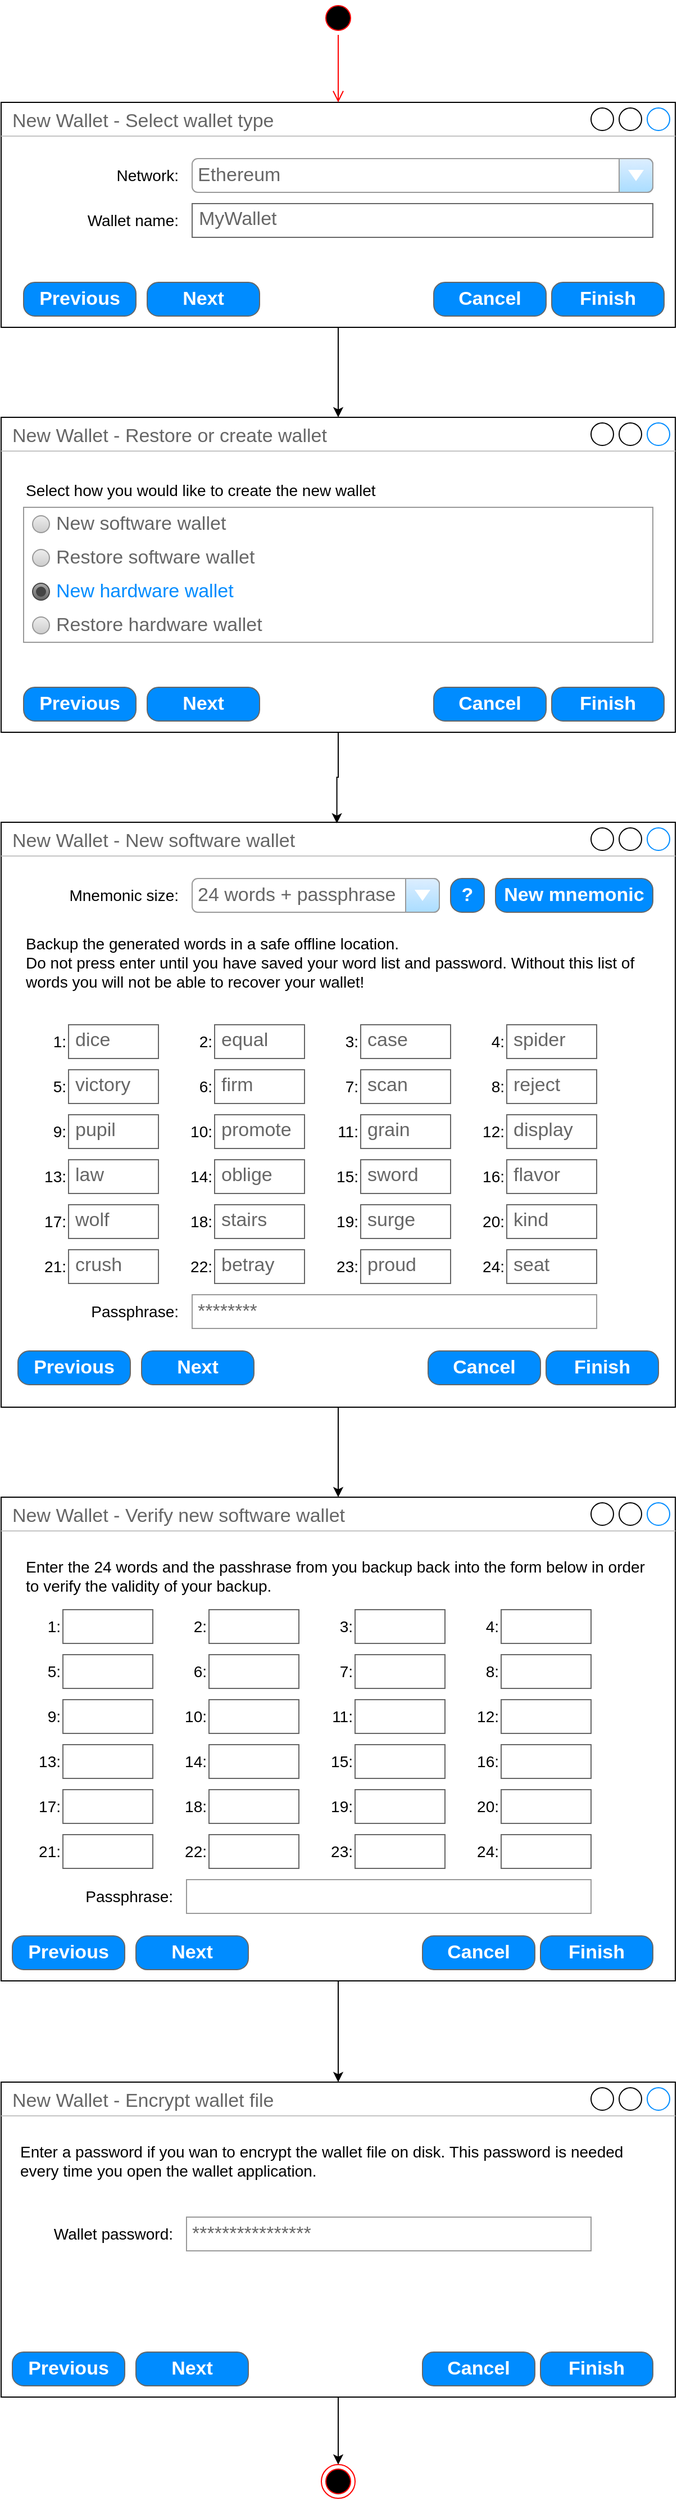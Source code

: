 <mxfile version="22.1.21" type="device">
  <diagram name="Page-1" id="QCHrrWGRiwE1hAyAi8wt">
    <mxGraphModel dx="2074" dy="2185" grid="1" gridSize="10" guides="1" tooltips="1" connect="1" arrows="1" fold="1" page="1" pageScale="1" pageWidth="850" pageHeight="1100" math="0" shadow="0">
      <root>
        <mxCell id="0" />
        <mxCell id="1" parent="0" />
        <mxCell id="2kLd2aaRMBB2WDpWf91q-1" value="New Wallet - Select wallet type" style="strokeWidth=1;shadow=0;dashed=0;align=center;html=1;shape=mxgraph.mockup.containers.window;align=left;verticalAlign=top;spacingLeft=8;strokeColor2=#008cff;strokeColor3=#c4c4c4;fontColor=#666666;mainText=;fontSize=17;labelBackgroundColor=none;whiteSpace=wrap;" vertex="1" parent="1">
          <mxGeometry x="40" y="40" width="600" height="200" as="geometry" />
        </mxCell>
        <mxCell id="2kLd2aaRMBB2WDpWf91q-2" value="&lt;div style=&quot;font-size: 14px;&quot; align=&quot;right&quot;&gt;Network:&lt;/div&gt;" style="text;html=1;strokeColor=none;fillColor=none;align=right;verticalAlign=middle;whiteSpace=wrap;rounded=0;fontSize=14;" vertex="1" parent="1">
          <mxGeometry x="60" y="90" width="140" height="30" as="geometry" />
        </mxCell>
        <mxCell id="2kLd2aaRMBB2WDpWf91q-3" value="Ethereum" style="strokeWidth=1;shadow=0;dashed=0;align=center;html=1;shape=mxgraph.mockup.forms.comboBox;strokeColor=#999999;fillColor=#ddeeff;align=left;fillColor2=#aaddff;mainText=;fontColor=#666666;fontSize=17;spacingLeft=3;" vertex="1" parent="1">
          <mxGeometry x="210" y="90" width="410" height="30" as="geometry" />
        </mxCell>
        <mxCell id="2kLd2aaRMBB2WDpWf91q-4" value="Wallet name:" style="text;html=1;strokeColor=none;fillColor=none;align=right;verticalAlign=middle;whiteSpace=wrap;rounded=0;fontSize=14;" vertex="1" parent="1">
          <mxGeometry x="60" y="130" width="140" height="30" as="geometry" />
        </mxCell>
        <mxCell id="2kLd2aaRMBB2WDpWf91q-5" value="MyWallet" style="strokeWidth=1;shadow=0;dashed=0;align=center;html=1;shape=mxgraph.mockup.text.textBox;fontColor=#666666;align=left;fontSize=17;spacingLeft=4;spacingTop=-3;whiteSpace=wrap;strokeColor=#666666;mainText=" vertex="1" parent="1">
          <mxGeometry x="210" y="130" width="410" height="30" as="geometry" />
        </mxCell>
        <mxCell id="2kLd2aaRMBB2WDpWf91q-10" value="New Wallet - Restore or create wallet" style="strokeWidth=1;shadow=0;dashed=0;align=center;html=1;shape=mxgraph.mockup.containers.window;align=left;verticalAlign=top;spacingLeft=8;strokeColor2=#008cff;strokeColor3=#c4c4c4;fontColor=#666666;mainText=;fontSize=17;labelBackgroundColor=none;whiteSpace=wrap;" vertex="1" parent="1">
          <mxGeometry x="40" y="320" width="600" height="280" as="geometry" />
        </mxCell>
        <mxCell id="2kLd2aaRMBB2WDpWf91q-11" style="edgeStyle=orthogonalEdgeStyle;rounded=0;orthogonalLoop=1;jettySize=auto;html=1;entryX=0.5;entryY=0;entryDx=0;entryDy=0;entryPerimeter=0;" edge="1" parent="1" source="2kLd2aaRMBB2WDpWf91q-1" target="2kLd2aaRMBB2WDpWf91q-10">
          <mxGeometry relative="1" as="geometry" />
        </mxCell>
        <mxCell id="2kLd2aaRMBB2WDpWf91q-12" value="Select how you would like to create the new wallet" style="text;html=1;strokeColor=none;fillColor=none;align=left;verticalAlign=middle;whiteSpace=wrap;rounded=0;fontSize=14;" vertex="1" parent="1">
          <mxGeometry x="60" y="370" width="560" height="30" as="geometry" />
        </mxCell>
        <mxCell id="2kLd2aaRMBB2WDpWf91q-13" value="" style="strokeWidth=1;shadow=0;dashed=0;align=center;html=1;shape=mxgraph.mockup.forms.rrect;rSize=0;strokeColor=#999999;fillColor=#ffffff;recursiveResize=0;" vertex="1" parent="1">
          <mxGeometry x="60" y="400" width="560" height="120" as="geometry" />
        </mxCell>
        <mxCell id="2kLd2aaRMBB2WDpWf91q-14" value="New software wallet" style="shape=ellipse;rSize=0;fillColor=#eeeeee;strokeColor=#999999;gradientColor=#cccccc;html=1;align=left;spacingLeft=4;fontSize=17;fontColor=#666666;labelPosition=right;" vertex="1" parent="2kLd2aaRMBB2WDpWf91q-13">
          <mxGeometry x="8" y="7.5" width="15" height="15" as="geometry" />
        </mxCell>
        <mxCell id="2kLd2aaRMBB2WDpWf91q-15" value="Restore software wallet" style="shape=ellipse;rSize=0;fillColor=#eeeeee;strokeColor=#999999;gradientColor=#cccccc;html=1;align=left;spacingLeft=4;fontSize=17;fontColor=#666666;labelPosition=right;" vertex="1" parent="2kLd2aaRMBB2WDpWf91q-13">
          <mxGeometry x="8" y="37.5" width="15" height="15" as="geometry" />
        </mxCell>
        <mxCell id="2kLd2aaRMBB2WDpWf91q-16" value="New hardware wallet" style="shape=ellipse;rSize=0;fillColor=#aaaaaa;strokeColor=#444444;gradientColor=#666666;html=1;align=left;spacingLeft=4;fontSize=17;fontColor=#008cff;labelPosition=right;" vertex="1" parent="2kLd2aaRMBB2WDpWf91q-13">
          <mxGeometry x="8" y="67.5" width="15" height="15" as="geometry" />
        </mxCell>
        <mxCell id="2kLd2aaRMBB2WDpWf91q-17" value="" style="shape=ellipse;fillColor=#444444;strokeColor=none;html=1;" vertex="1" parent="2kLd2aaRMBB2WDpWf91q-16">
          <mxGeometry x="3" y="3" width="9" height="9" as="geometry" />
        </mxCell>
        <mxCell id="2kLd2aaRMBB2WDpWf91q-18" value="Restore hardware wallet" style="shape=ellipse;rSize=0;fillColor=#eeeeee;strokeColor=#999999;gradientColor=#cccccc;html=1;align=left;spacingLeft=4;fontSize=17;fontColor=#666666;labelPosition=right;" vertex="1" parent="2kLd2aaRMBB2WDpWf91q-13">
          <mxGeometry x="8" y="97.5" width="15" height="15" as="geometry" />
        </mxCell>
        <mxCell id="2kLd2aaRMBB2WDpWf91q-210" style="edgeStyle=orthogonalEdgeStyle;rounded=0;orthogonalLoop=1;jettySize=auto;html=1;" edge="1" parent="1" source="2kLd2aaRMBB2WDpWf91q-23" target="2kLd2aaRMBB2WDpWf91q-118">
          <mxGeometry relative="1" as="geometry" />
        </mxCell>
        <mxCell id="2kLd2aaRMBB2WDpWf91q-23" value="New Wallet - New software wallet" style="strokeWidth=1;shadow=0;dashed=0;align=center;html=1;shape=mxgraph.mockup.containers.window;align=left;verticalAlign=top;spacingLeft=8;strokeColor2=#008cff;strokeColor3=#c4c4c4;fontColor=#666666;mainText=;fontSize=17;labelBackgroundColor=none;whiteSpace=wrap;" vertex="1" parent="1">
          <mxGeometry x="40" y="680" width="600" height="520" as="geometry" />
        </mxCell>
        <mxCell id="2kLd2aaRMBB2WDpWf91q-24" value="Mnemonic size:" style="text;html=1;strokeColor=none;fillColor=none;align=right;verticalAlign=middle;whiteSpace=wrap;rounded=0;fontSize=14;" vertex="1" parent="1">
          <mxGeometry x="60" y="730" width="140" height="30" as="geometry" />
        </mxCell>
        <mxCell id="2kLd2aaRMBB2WDpWf91q-25" value="24 words + passphrase" style="strokeWidth=1;shadow=0;dashed=0;align=center;html=1;shape=mxgraph.mockup.forms.comboBox;strokeColor=#999999;fillColor=#ddeeff;align=left;fillColor2=#aaddff;mainText=;fontColor=#666666;fontSize=17;spacingLeft=3;" vertex="1" parent="1">
          <mxGeometry x="210" y="730" width="220" height="30" as="geometry" />
        </mxCell>
        <mxCell id="2kLd2aaRMBB2WDpWf91q-26" value="New mnemonic" style="strokeWidth=1;shadow=0;dashed=0;align=center;html=1;shape=mxgraph.mockup.buttons.button;strokeColor=#666666;fontColor=#ffffff;mainText=;buttonStyle=round;fontSize=17;fontStyle=1;fillColor=#008cff;whiteSpace=wrap;" vertex="1" parent="1">
          <mxGeometry x="480" y="730" width="140" height="30" as="geometry" />
        </mxCell>
        <mxCell id="2kLd2aaRMBB2WDpWf91q-109" value="" style="group" vertex="1" connectable="0" parent="1">
          <mxGeometry x="70" y="860" width="500" height="230" as="geometry" />
        </mxCell>
        <mxCell id="2kLd2aaRMBB2WDpWf91q-39" value="" style="group" vertex="1" connectable="0" parent="2kLd2aaRMBB2WDpWf91q-109">
          <mxGeometry width="500" height="30" as="geometry" />
        </mxCell>
        <mxCell id="2kLd2aaRMBB2WDpWf91q-29" value="" style="group" vertex="1" connectable="0" parent="2kLd2aaRMBB2WDpWf91q-39">
          <mxGeometry width="110" height="30" as="geometry" />
        </mxCell>
        <mxCell id="2kLd2aaRMBB2WDpWf91q-27" value="1:" style="text;html=1;strokeColor=none;fillColor=none;align=right;verticalAlign=middle;whiteSpace=wrap;rounded=0;fontSize=14;" vertex="1" parent="2kLd2aaRMBB2WDpWf91q-29">
          <mxGeometry width="30" height="30" as="geometry" />
        </mxCell>
        <mxCell id="2kLd2aaRMBB2WDpWf91q-28" value="dice" style="strokeWidth=1;shadow=0;dashed=0;align=center;html=1;shape=mxgraph.mockup.text.textBox;fontColor=#666666;align=left;fontSize=17;spacingLeft=4;spacingTop=-3;whiteSpace=wrap;strokeColor=#666666;mainText=" vertex="1" parent="2kLd2aaRMBB2WDpWf91q-29">
          <mxGeometry x="30" width="80" height="30" as="geometry" />
        </mxCell>
        <mxCell id="2kLd2aaRMBB2WDpWf91q-30" value="" style="group" vertex="1" connectable="0" parent="2kLd2aaRMBB2WDpWf91q-39">
          <mxGeometry x="130" width="110" height="30" as="geometry" />
        </mxCell>
        <mxCell id="2kLd2aaRMBB2WDpWf91q-31" value="2:" style="text;html=1;strokeColor=none;fillColor=none;align=right;verticalAlign=middle;whiteSpace=wrap;rounded=0;fontSize=14;" vertex="1" parent="2kLd2aaRMBB2WDpWf91q-30">
          <mxGeometry width="30" height="30" as="geometry" />
        </mxCell>
        <mxCell id="2kLd2aaRMBB2WDpWf91q-32" value="equal" style="strokeWidth=1;shadow=0;dashed=0;align=center;html=1;shape=mxgraph.mockup.text.textBox;fontColor=#666666;align=left;fontSize=17;spacingLeft=4;spacingTop=-3;whiteSpace=wrap;strokeColor=#666666;mainText=" vertex="1" parent="2kLd2aaRMBB2WDpWf91q-30">
          <mxGeometry x="30" width="80" height="30" as="geometry" />
        </mxCell>
        <mxCell id="2kLd2aaRMBB2WDpWf91q-33" value="" style="group" vertex="1" connectable="0" parent="2kLd2aaRMBB2WDpWf91q-39">
          <mxGeometry x="260" width="110" height="30" as="geometry" />
        </mxCell>
        <mxCell id="2kLd2aaRMBB2WDpWf91q-34" value="3:" style="text;html=1;strokeColor=none;fillColor=none;align=right;verticalAlign=middle;whiteSpace=wrap;rounded=0;fontSize=14;" vertex="1" parent="2kLd2aaRMBB2WDpWf91q-33">
          <mxGeometry width="30" height="30" as="geometry" />
        </mxCell>
        <mxCell id="2kLd2aaRMBB2WDpWf91q-35" value="case" style="strokeWidth=1;shadow=0;dashed=0;align=center;html=1;shape=mxgraph.mockup.text.textBox;fontColor=#666666;align=left;fontSize=17;spacingLeft=4;spacingTop=-3;whiteSpace=wrap;strokeColor=#666666;mainText=" vertex="1" parent="2kLd2aaRMBB2WDpWf91q-33">
          <mxGeometry x="30" width="80" height="30" as="geometry" />
        </mxCell>
        <mxCell id="2kLd2aaRMBB2WDpWf91q-36" value="" style="group" vertex="1" connectable="0" parent="2kLd2aaRMBB2WDpWf91q-39">
          <mxGeometry x="390" width="110" height="30" as="geometry" />
        </mxCell>
        <mxCell id="2kLd2aaRMBB2WDpWf91q-37" value="4:" style="text;html=1;strokeColor=none;fillColor=none;align=right;verticalAlign=middle;whiteSpace=wrap;rounded=0;fontSize=14;" vertex="1" parent="2kLd2aaRMBB2WDpWf91q-36">
          <mxGeometry width="30" height="30" as="geometry" />
        </mxCell>
        <mxCell id="2kLd2aaRMBB2WDpWf91q-38" value="spider" style="strokeWidth=1;shadow=0;dashed=0;align=center;html=1;shape=mxgraph.mockup.text.textBox;fontColor=#666666;align=left;fontSize=17;spacingLeft=4;spacingTop=-3;whiteSpace=wrap;strokeColor=#666666;mainText=" vertex="1" parent="2kLd2aaRMBB2WDpWf91q-36">
          <mxGeometry x="30" width="80" height="30" as="geometry" />
        </mxCell>
        <mxCell id="2kLd2aaRMBB2WDpWf91q-40" value="" style="group" vertex="1" connectable="0" parent="2kLd2aaRMBB2WDpWf91q-109">
          <mxGeometry y="40" width="500" height="30" as="geometry" />
        </mxCell>
        <mxCell id="2kLd2aaRMBB2WDpWf91q-41" value="" style="group" vertex="1" connectable="0" parent="2kLd2aaRMBB2WDpWf91q-40">
          <mxGeometry width="110" height="30" as="geometry" />
        </mxCell>
        <mxCell id="2kLd2aaRMBB2WDpWf91q-42" value="5:" style="text;html=1;strokeColor=none;fillColor=none;align=right;verticalAlign=middle;whiteSpace=wrap;rounded=0;fontSize=14;" vertex="1" parent="2kLd2aaRMBB2WDpWf91q-41">
          <mxGeometry width="30" height="30" as="geometry" />
        </mxCell>
        <mxCell id="2kLd2aaRMBB2WDpWf91q-43" value="victory" style="strokeWidth=1;shadow=0;dashed=0;align=center;html=1;shape=mxgraph.mockup.text.textBox;fontColor=#666666;align=left;fontSize=17;spacingLeft=4;spacingTop=-3;whiteSpace=wrap;strokeColor=#666666;mainText=" vertex="1" parent="2kLd2aaRMBB2WDpWf91q-41">
          <mxGeometry x="30" width="80" height="30" as="geometry" />
        </mxCell>
        <mxCell id="2kLd2aaRMBB2WDpWf91q-44" value="" style="group" vertex="1" connectable="0" parent="2kLd2aaRMBB2WDpWf91q-40">
          <mxGeometry x="130" width="110" height="30" as="geometry" />
        </mxCell>
        <mxCell id="2kLd2aaRMBB2WDpWf91q-45" value="6:" style="text;html=1;strokeColor=none;fillColor=none;align=right;verticalAlign=middle;whiteSpace=wrap;rounded=0;fontSize=14;" vertex="1" parent="2kLd2aaRMBB2WDpWf91q-44">
          <mxGeometry width="30" height="30" as="geometry" />
        </mxCell>
        <mxCell id="2kLd2aaRMBB2WDpWf91q-46" value="firm" style="strokeWidth=1;shadow=0;dashed=0;align=center;html=1;shape=mxgraph.mockup.text.textBox;fontColor=#666666;align=left;fontSize=17;spacingLeft=4;spacingTop=-3;whiteSpace=wrap;strokeColor=#666666;mainText=" vertex="1" parent="2kLd2aaRMBB2WDpWf91q-44">
          <mxGeometry x="30" width="80" height="30" as="geometry" />
        </mxCell>
        <mxCell id="2kLd2aaRMBB2WDpWf91q-47" value="" style="group" vertex="1" connectable="0" parent="2kLd2aaRMBB2WDpWf91q-40">
          <mxGeometry x="260" width="110" height="30" as="geometry" />
        </mxCell>
        <mxCell id="2kLd2aaRMBB2WDpWf91q-48" value="7:" style="text;html=1;strokeColor=none;fillColor=none;align=right;verticalAlign=middle;whiteSpace=wrap;rounded=0;fontSize=14;" vertex="1" parent="2kLd2aaRMBB2WDpWf91q-47">
          <mxGeometry width="30" height="30" as="geometry" />
        </mxCell>
        <mxCell id="2kLd2aaRMBB2WDpWf91q-49" value="scan" style="strokeWidth=1;shadow=0;dashed=0;align=center;html=1;shape=mxgraph.mockup.text.textBox;fontColor=#666666;align=left;fontSize=17;spacingLeft=4;spacingTop=-3;whiteSpace=wrap;strokeColor=#666666;mainText=" vertex="1" parent="2kLd2aaRMBB2WDpWf91q-47">
          <mxGeometry x="30" width="80" height="30" as="geometry" />
        </mxCell>
        <mxCell id="2kLd2aaRMBB2WDpWf91q-50" value="" style="group" vertex="1" connectable="0" parent="2kLd2aaRMBB2WDpWf91q-40">
          <mxGeometry x="390" width="110" height="30" as="geometry" />
        </mxCell>
        <mxCell id="2kLd2aaRMBB2WDpWf91q-51" value="8:" style="text;html=1;strokeColor=none;fillColor=none;align=right;verticalAlign=middle;whiteSpace=wrap;rounded=0;fontSize=14;" vertex="1" parent="2kLd2aaRMBB2WDpWf91q-50">
          <mxGeometry width="30" height="30" as="geometry" />
        </mxCell>
        <mxCell id="2kLd2aaRMBB2WDpWf91q-52" value="reject" style="strokeWidth=1;shadow=0;dashed=0;align=center;html=1;shape=mxgraph.mockup.text.textBox;fontColor=#666666;align=left;fontSize=17;spacingLeft=4;spacingTop=-3;whiteSpace=wrap;strokeColor=#666666;mainText=" vertex="1" parent="2kLd2aaRMBB2WDpWf91q-50">
          <mxGeometry x="30" width="80" height="30" as="geometry" />
        </mxCell>
        <mxCell id="2kLd2aaRMBB2WDpWf91q-53" value="" style="group" vertex="1" connectable="0" parent="2kLd2aaRMBB2WDpWf91q-109">
          <mxGeometry y="80" width="500" height="30" as="geometry" />
        </mxCell>
        <mxCell id="2kLd2aaRMBB2WDpWf91q-54" value="" style="group" vertex="1" connectable="0" parent="2kLd2aaRMBB2WDpWf91q-53">
          <mxGeometry width="110" height="30" as="geometry" />
        </mxCell>
        <mxCell id="2kLd2aaRMBB2WDpWf91q-55" value="9:" style="text;html=1;strokeColor=none;fillColor=none;align=right;verticalAlign=middle;whiteSpace=wrap;rounded=0;fontSize=14;" vertex="1" parent="2kLd2aaRMBB2WDpWf91q-54">
          <mxGeometry width="30" height="30" as="geometry" />
        </mxCell>
        <mxCell id="2kLd2aaRMBB2WDpWf91q-56" value="pupil" style="strokeWidth=1;shadow=0;dashed=0;align=center;html=1;shape=mxgraph.mockup.text.textBox;fontColor=#666666;align=left;fontSize=17;spacingLeft=4;spacingTop=-3;whiteSpace=wrap;strokeColor=#666666;mainText=" vertex="1" parent="2kLd2aaRMBB2WDpWf91q-54">
          <mxGeometry x="30" width="80" height="30" as="geometry" />
        </mxCell>
        <mxCell id="2kLd2aaRMBB2WDpWf91q-57" value="" style="group" vertex="1" connectable="0" parent="2kLd2aaRMBB2WDpWf91q-53">
          <mxGeometry x="130" width="110" height="30" as="geometry" />
        </mxCell>
        <mxCell id="2kLd2aaRMBB2WDpWf91q-58" value="10:" style="text;html=1;strokeColor=none;fillColor=none;align=right;verticalAlign=middle;whiteSpace=wrap;rounded=0;fontSize=14;" vertex="1" parent="2kLd2aaRMBB2WDpWf91q-57">
          <mxGeometry width="30" height="30" as="geometry" />
        </mxCell>
        <mxCell id="2kLd2aaRMBB2WDpWf91q-59" value="promote" style="strokeWidth=1;shadow=0;dashed=0;align=center;html=1;shape=mxgraph.mockup.text.textBox;fontColor=#666666;align=left;fontSize=17;spacingLeft=4;spacingTop=-3;whiteSpace=wrap;strokeColor=#666666;mainText=" vertex="1" parent="2kLd2aaRMBB2WDpWf91q-57">
          <mxGeometry x="30" width="80" height="30" as="geometry" />
        </mxCell>
        <mxCell id="2kLd2aaRMBB2WDpWf91q-60" value="" style="group" vertex="1" connectable="0" parent="2kLd2aaRMBB2WDpWf91q-53">
          <mxGeometry x="260" width="110" height="30" as="geometry" />
        </mxCell>
        <mxCell id="2kLd2aaRMBB2WDpWf91q-61" value="11:" style="text;html=1;strokeColor=none;fillColor=none;align=right;verticalAlign=middle;whiteSpace=wrap;rounded=0;fontSize=14;" vertex="1" parent="2kLd2aaRMBB2WDpWf91q-60">
          <mxGeometry width="30" height="30" as="geometry" />
        </mxCell>
        <mxCell id="2kLd2aaRMBB2WDpWf91q-62" value="grain" style="strokeWidth=1;shadow=0;dashed=0;align=center;html=1;shape=mxgraph.mockup.text.textBox;fontColor=#666666;align=left;fontSize=17;spacingLeft=4;spacingTop=-3;whiteSpace=wrap;strokeColor=#666666;mainText=" vertex="1" parent="2kLd2aaRMBB2WDpWf91q-60">
          <mxGeometry x="30" width="80" height="30" as="geometry" />
        </mxCell>
        <mxCell id="2kLd2aaRMBB2WDpWf91q-63" value="" style="group" vertex="1" connectable="0" parent="2kLd2aaRMBB2WDpWf91q-53">
          <mxGeometry x="390" width="110" height="30" as="geometry" />
        </mxCell>
        <mxCell id="2kLd2aaRMBB2WDpWf91q-64" value="12:" style="text;html=1;strokeColor=none;fillColor=none;align=right;verticalAlign=middle;whiteSpace=wrap;rounded=0;fontSize=14;" vertex="1" parent="2kLd2aaRMBB2WDpWf91q-63">
          <mxGeometry width="30" height="30" as="geometry" />
        </mxCell>
        <mxCell id="2kLd2aaRMBB2WDpWf91q-65" value="display" style="strokeWidth=1;shadow=0;dashed=0;align=center;html=1;shape=mxgraph.mockup.text.textBox;fontColor=#666666;align=left;fontSize=17;spacingLeft=4;spacingTop=-3;whiteSpace=wrap;strokeColor=#666666;mainText=" vertex="1" parent="2kLd2aaRMBB2WDpWf91q-63">
          <mxGeometry x="30" width="80" height="30" as="geometry" />
        </mxCell>
        <mxCell id="2kLd2aaRMBB2WDpWf91q-66" value="" style="group" vertex="1" connectable="0" parent="2kLd2aaRMBB2WDpWf91q-109">
          <mxGeometry y="120" width="500" height="30" as="geometry" />
        </mxCell>
        <mxCell id="2kLd2aaRMBB2WDpWf91q-67" value="" style="group" vertex="1" connectable="0" parent="2kLd2aaRMBB2WDpWf91q-66">
          <mxGeometry width="110" height="30" as="geometry" />
        </mxCell>
        <mxCell id="2kLd2aaRMBB2WDpWf91q-68" value="13:" style="text;html=1;strokeColor=none;fillColor=none;align=right;verticalAlign=middle;whiteSpace=wrap;rounded=0;fontSize=14;" vertex="1" parent="2kLd2aaRMBB2WDpWf91q-67">
          <mxGeometry width="30" height="30" as="geometry" />
        </mxCell>
        <mxCell id="2kLd2aaRMBB2WDpWf91q-69" value="law" style="strokeWidth=1;shadow=0;dashed=0;align=center;html=1;shape=mxgraph.mockup.text.textBox;fontColor=#666666;align=left;fontSize=17;spacingLeft=4;spacingTop=-3;whiteSpace=wrap;strokeColor=#666666;mainText=" vertex="1" parent="2kLd2aaRMBB2WDpWf91q-67">
          <mxGeometry x="30" width="80" height="30" as="geometry" />
        </mxCell>
        <mxCell id="2kLd2aaRMBB2WDpWf91q-70" value="" style="group" vertex="1" connectable="0" parent="2kLd2aaRMBB2WDpWf91q-66">
          <mxGeometry x="130" width="110" height="30" as="geometry" />
        </mxCell>
        <mxCell id="2kLd2aaRMBB2WDpWf91q-71" value="14:" style="text;html=1;strokeColor=none;fillColor=none;align=right;verticalAlign=middle;whiteSpace=wrap;rounded=0;fontSize=14;" vertex="1" parent="2kLd2aaRMBB2WDpWf91q-70">
          <mxGeometry width="30" height="30" as="geometry" />
        </mxCell>
        <mxCell id="2kLd2aaRMBB2WDpWf91q-72" value="oblige" style="strokeWidth=1;shadow=0;dashed=0;align=center;html=1;shape=mxgraph.mockup.text.textBox;fontColor=#666666;align=left;fontSize=17;spacingLeft=4;spacingTop=-3;whiteSpace=wrap;strokeColor=#666666;mainText=" vertex="1" parent="2kLd2aaRMBB2WDpWf91q-70">
          <mxGeometry x="30" width="80" height="30" as="geometry" />
        </mxCell>
        <mxCell id="2kLd2aaRMBB2WDpWf91q-73" value="" style="group" vertex="1" connectable="0" parent="2kLd2aaRMBB2WDpWf91q-66">
          <mxGeometry x="260" width="110" height="30" as="geometry" />
        </mxCell>
        <mxCell id="2kLd2aaRMBB2WDpWf91q-74" value="15:" style="text;html=1;strokeColor=none;fillColor=none;align=right;verticalAlign=middle;whiteSpace=wrap;rounded=0;fontSize=14;" vertex="1" parent="2kLd2aaRMBB2WDpWf91q-73">
          <mxGeometry width="30" height="30" as="geometry" />
        </mxCell>
        <mxCell id="2kLd2aaRMBB2WDpWf91q-75" value="sword" style="strokeWidth=1;shadow=0;dashed=0;align=center;html=1;shape=mxgraph.mockup.text.textBox;fontColor=#666666;align=left;fontSize=17;spacingLeft=4;spacingTop=-3;whiteSpace=wrap;strokeColor=#666666;mainText=" vertex="1" parent="2kLd2aaRMBB2WDpWf91q-73">
          <mxGeometry x="30" width="80" height="30" as="geometry" />
        </mxCell>
        <mxCell id="2kLd2aaRMBB2WDpWf91q-76" value="" style="group" vertex="1" connectable="0" parent="2kLd2aaRMBB2WDpWf91q-66">
          <mxGeometry x="390" width="110" height="30" as="geometry" />
        </mxCell>
        <mxCell id="2kLd2aaRMBB2WDpWf91q-77" value="16:" style="text;html=1;strokeColor=none;fillColor=none;align=right;verticalAlign=middle;whiteSpace=wrap;rounded=0;fontSize=14;" vertex="1" parent="2kLd2aaRMBB2WDpWf91q-76">
          <mxGeometry width="30" height="30" as="geometry" />
        </mxCell>
        <mxCell id="2kLd2aaRMBB2WDpWf91q-78" value="flavor" style="strokeWidth=1;shadow=0;dashed=0;align=center;html=1;shape=mxgraph.mockup.text.textBox;fontColor=#666666;align=left;fontSize=17;spacingLeft=4;spacingTop=-3;whiteSpace=wrap;strokeColor=#666666;mainText=" vertex="1" parent="2kLd2aaRMBB2WDpWf91q-76">
          <mxGeometry x="30" width="80" height="30" as="geometry" />
        </mxCell>
        <mxCell id="2kLd2aaRMBB2WDpWf91q-79" value="" style="group" vertex="1" connectable="0" parent="2kLd2aaRMBB2WDpWf91q-109">
          <mxGeometry y="160" width="500" height="30" as="geometry" />
        </mxCell>
        <mxCell id="2kLd2aaRMBB2WDpWf91q-80" value="" style="group" vertex="1" connectable="0" parent="2kLd2aaRMBB2WDpWf91q-79">
          <mxGeometry width="110" height="30" as="geometry" />
        </mxCell>
        <mxCell id="2kLd2aaRMBB2WDpWf91q-81" value="17:" style="text;html=1;strokeColor=none;fillColor=none;align=right;verticalAlign=middle;whiteSpace=wrap;rounded=0;fontSize=14;" vertex="1" parent="2kLd2aaRMBB2WDpWf91q-80">
          <mxGeometry width="30" height="30" as="geometry" />
        </mxCell>
        <mxCell id="2kLd2aaRMBB2WDpWf91q-82" value="wolf" style="strokeWidth=1;shadow=0;dashed=0;align=center;html=1;shape=mxgraph.mockup.text.textBox;fontColor=#666666;align=left;fontSize=17;spacingLeft=4;spacingTop=-3;whiteSpace=wrap;strokeColor=#666666;mainText=" vertex="1" parent="2kLd2aaRMBB2WDpWf91q-80">
          <mxGeometry x="30" width="80" height="30" as="geometry" />
        </mxCell>
        <mxCell id="2kLd2aaRMBB2WDpWf91q-83" value="" style="group" vertex="1" connectable="0" parent="2kLd2aaRMBB2WDpWf91q-79">
          <mxGeometry x="130" width="110" height="30" as="geometry" />
        </mxCell>
        <mxCell id="2kLd2aaRMBB2WDpWf91q-84" value="18:" style="text;html=1;strokeColor=none;fillColor=none;align=right;verticalAlign=middle;whiteSpace=wrap;rounded=0;fontSize=14;" vertex="1" parent="2kLd2aaRMBB2WDpWf91q-83">
          <mxGeometry width="30" height="30" as="geometry" />
        </mxCell>
        <mxCell id="2kLd2aaRMBB2WDpWf91q-85" value="stairs" style="strokeWidth=1;shadow=0;dashed=0;align=center;html=1;shape=mxgraph.mockup.text.textBox;fontColor=#666666;align=left;fontSize=17;spacingLeft=4;spacingTop=-3;whiteSpace=wrap;strokeColor=#666666;mainText=" vertex="1" parent="2kLd2aaRMBB2WDpWf91q-83">
          <mxGeometry x="30" width="80" height="30" as="geometry" />
        </mxCell>
        <mxCell id="2kLd2aaRMBB2WDpWf91q-86" value="" style="group" vertex="1" connectable="0" parent="2kLd2aaRMBB2WDpWf91q-79">
          <mxGeometry x="260" width="110" height="30" as="geometry" />
        </mxCell>
        <mxCell id="2kLd2aaRMBB2WDpWf91q-87" value="19:" style="text;html=1;strokeColor=none;fillColor=none;align=right;verticalAlign=middle;whiteSpace=wrap;rounded=0;fontSize=14;" vertex="1" parent="2kLd2aaRMBB2WDpWf91q-86">
          <mxGeometry width="30" height="30" as="geometry" />
        </mxCell>
        <mxCell id="2kLd2aaRMBB2WDpWf91q-88" value="surge" style="strokeWidth=1;shadow=0;dashed=0;align=center;html=1;shape=mxgraph.mockup.text.textBox;fontColor=#666666;align=left;fontSize=17;spacingLeft=4;spacingTop=-3;whiteSpace=wrap;strokeColor=#666666;mainText=" vertex="1" parent="2kLd2aaRMBB2WDpWf91q-86">
          <mxGeometry x="30" width="80" height="30" as="geometry" />
        </mxCell>
        <mxCell id="2kLd2aaRMBB2WDpWf91q-89" value="" style="group" vertex="1" connectable="0" parent="2kLd2aaRMBB2WDpWf91q-79">
          <mxGeometry x="390" width="110" height="30" as="geometry" />
        </mxCell>
        <mxCell id="2kLd2aaRMBB2WDpWf91q-90" value="20:" style="text;html=1;strokeColor=none;fillColor=none;align=right;verticalAlign=middle;whiteSpace=wrap;rounded=0;fontSize=14;" vertex="1" parent="2kLd2aaRMBB2WDpWf91q-89">
          <mxGeometry width="30" height="30" as="geometry" />
        </mxCell>
        <mxCell id="2kLd2aaRMBB2WDpWf91q-91" value="kind" style="strokeWidth=1;shadow=0;dashed=0;align=center;html=1;shape=mxgraph.mockup.text.textBox;fontColor=#666666;align=left;fontSize=17;spacingLeft=4;spacingTop=-3;whiteSpace=wrap;strokeColor=#666666;mainText=" vertex="1" parent="2kLd2aaRMBB2WDpWf91q-89">
          <mxGeometry x="30" width="80" height="30" as="geometry" />
        </mxCell>
        <mxCell id="2kLd2aaRMBB2WDpWf91q-92" value="" style="group" vertex="1" connectable="0" parent="2kLd2aaRMBB2WDpWf91q-109">
          <mxGeometry y="200" width="500" height="30" as="geometry" />
        </mxCell>
        <mxCell id="2kLd2aaRMBB2WDpWf91q-93" value="" style="group" vertex="1" connectable="0" parent="2kLd2aaRMBB2WDpWf91q-92">
          <mxGeometry width="110" height="30" as="geometry" />
        </mxCell>
        <mxCell id="2kLd2aaRMBB2WDpWf91q-94" value="21:" style="text;html=1;strokeColor=none;fillColor=none;align=right;verticalAlign=middle;whiteSpace=wrap;rounded=0;fontSize=14;" vertex="1" parent="2kLd2aaRMBB2WDpWf91q-93">
          <mxGeometry width="30" height="30" as="geometry" />
        </mxCell>
        <mxCell id="2kLd2aaRMBB2WDpWf91q-95" value="crush" style="strokeWidth=1;shadow=0;dashed=0;align=center;html=1;shape=mxgraph.mockup.text.textBox;fontColor=#666666;align=left;fontSize=17;spacingLeft=4;spacingTop=-3;whiteSpace=wrap;strokeColor=#666666;mainText=" vertex="1" parent="2kLd2aaRMBB2WDpWf91q-93">
          <mxGeometry x="30" width="80" height="30" as="geometry" />
        </mxCell>
        <mxCell id="2kLd2aaRMBB2WDpWf91q-96" value="" style="group" vertex="1" connectable="0" parent="2kLd2aaRMBB2WDpWf91q-92">
          <mxGeometry x="130" width="110" height="30" as="geometry" />
        </mxCell>
        <mxCell id="2kLd2aaRMBB2WDpWf91q-97" value="22:" style="text;html=1;strokeColor=none;fillColor=none;align=right;verticalAlign=middle;whiteSpace=wrap;rounded=0;fontSize=14;" vertex="1" parent="2kLd2aaRMBB2WDpWf91q-96">
          <mxGeometry width="30" height="30" as="geometry" />
        </mxCell>
        <mxCell id="2kLd2aaRMBB2WDpWf91q-98" value="betray" style="strokeWidth=1;shadow=0;dashed=0;align=center;html=1;shape=mxgraph.mockup.text.textBox;fontColor=#666666;align=left;fontSize=17;spacingLeft=4;spacingTop=-3;whiteSpace=wrap;strokeColor=#666666;mainText=" vertex="1" parent="2kLd2aaRMBB2WDpWf91q-96">
          <mxGeometry x="30" width="80" height="30" as="geometry" />
        </mxCell>
        <mxCell id="2kLd2aaRMBB2WDpWf91q-99" value="" style="group" vertex="1" connectable="0" parent="2kLd2aaRMBB2WDpWf91q-92">
          <mxGeometry x="260" width="110" height="30" as="geometry" />
        </mxCell>
        <mxCell id="2kLd2aaRMBB2WDpWf91q-100" value="23:" style="text;html=1;strokeColor=none;fillColor=none;align=right;verticalAlign=middle;whiteSpace=wrap;rounded=0;fontSize=14;" vertex="1" parent="2kLd2aaRMBB2WDpWf91q-99">
          <mxGeometry width="30" height="30" as="geometry" />
        </mxCell>
        <mxCell id="2kLd2aaRMBB2WDpWf91q-101" value="proud" style="strokeWidth=1;shadow=0;dashed=0;align=center;html=1;shape=mxgraph.mockup.text.textBox;fontColor=#666666;align=left;fontSize=17;spacingLeft=4;spacingTop=-3;whiteSpace=wrap;strokeColor=#666666;mainText=" vertex="1" parent="2kLd2aaRMBB2WDpWf91q-99">
          <mxGeometry x="30" width="80" height="30" as="geometry" />
        </mxCell>
        <mxCell id="2kLd2aaRMBB2WDpWf91q-102" value="" style="group" vertex="1" connectable="0" parent="2kLd2aaRMBB2WDpWf91q-92">
          <mxGeometry x="390" width="110" height="30" as="geometry" />
        </mxCell>
        <mxCell id="2kLd2aaRMBB2WDpWf91q-103" value="24:" style="text;html=1;strokeColor=none;fillColor=none;align=right;verticalAlign=middle;whiteSpace=wrap;rounded=0;fontSize=14;" vertex="1" parent="2kLd2aaRMBB2WDpWf91q-102">
          <mxGeometry width="30" height="30" as="geometry" />
        </mxCell>
        <mxCell id="2kLd2aaRMBB2WDpWf91q-104" value="seat" style="strokeWidth=1;shadow=0;dashed=0;align=center;html=1;shape=mxgraph.mockup.text.textBox;fontColor=#666666;align=left;fontSize=17;spacingLeft=4;spacingTop=-3;whiteSpace=wrap;strokeColor=#666666;mainText=" vertex="1" parent="2kLd2aaRMBB2WDpWf91q-102">
          <mxGeometry x="30" width="80" height="30" as="geometry" />
        </mxCell>
        <mxCell id="2kLd2aaRMBB2WDpWf91q-110" value="" style="group" vertex="1" connectable="0" parent="1">
          <mxGeometry x="60" y="200" width="570" height="30" as="geometry" />
        </mxCell>
        <mxCell id="2kLd2aaRMBB2WDpWf91q-6" value="Previous" style="strokeWidth=1;shadow=0;dashed=0;align=center;html=1;shape=mxgraph.mockup.buttons.button;strokeColor=#666666;fontColor=#ffffff;mainText=;buttonStyle=round;fontSize=17;fontStyle=1;fillColor=#008cff;whiteSpace=wrap;" vertex="1" parent="2kLd2aaRMBB2WDpWf91q-110">
          <mxGeometry width="100" height="30" as="geometry" />
        </mxCell>
        <mxCell id="2kLd2aaRMBB2WDpWf91q-7" value="Next" style="strokeWidth=1;shadow=0;dashed=0;align=center;html=1;shape=mxgraph.mockup.buttons.button;strokeColor=#666666;fontColor=#ffffff;mainText=;buttonStyle=round;fontSize=17;fontStyle=1;fillColor=#008cff;whiteSpace=wrap;" vertex="1" parent="2kLd2aaRMBB2WDpWf91q-110">
          <mxGeometry x="110" width="100" height="30" as="geometry" />
        </mxCell>
        <mxCell id="2kLd2aaRMBB2WDpWf91q-8" value="Finish" style="strokeWidth=1;shadow=0;dashed=0;align=center;html=1;shape=mxgraph.mockup.buttons.button;strokeColor=#666666;fontColor=#ffffff;mainText=;buttonStyle=round;fontSize=17;fontStyle=1;fillColor=#008cff;whiteSpace=wrap;" vertex="1" parent="2kLd2aaRMBB2WDpWf91q-110">
          <mxGeometry x="470" width="100" height="30" as="geometry" />
        </mxCell>
        <mxCell id="2kLd2aaRMBB2WDpWf91q-9" value="Cancel" style="strokeWidth=1;shadow=0;dashed=0;align=center;html=1;shape=mxgraph.mockup.buttons.button;strokeColor=#666666;fontColor=#ffffff;mainText=;buttonStyle=round;fontSize=17;fontStyle=1;fillColor=#008cff;whiteSpace=wrap;" vertex="1" parent="2kLd2aaRMBB2WDpWf91q-110">
          <mxGeometry x="365" width="100" height="30" as="geometry" />
        </mxCell>
        <mxCell id="2kLd2aaRMBB2WDpWf91q-111" value="" style="group" vertex="1" connectable="0" parent="1">
          <mxGeometry x="60" y="560" width="570" height="30" as="geometry" />
        </mxCell>
        <mxCell id="2kLd2aaRMBB2WDpWf91q-19" value="Previous" style="strokeWidth=1;shadow=0;dashed=0;align=center;html=1;shape=mxgraph.mockup.buttons.button;strokeColor=#666666;fontColor=#ffffff;mainText=;buttonStyle=round;fontSize=17;fontStyle=1;fillColor=#008cff;whiteSpace=wrap;" vertex="1" parent="2kLd2aaRMBB2WDpWf91q-111">
          <mxGeometry width="100" height="30" as="geometry" />
        </mxCell>
        <mxCell id="2kLd2aaRMBB2WDpWf91q-20" value="Next" style="strokeWidth=1;shadow=0;dashed=0;align=center;html=1;shape=mxgraph.mockup.buttons.button;strokeColor=#666666;fontColor=#ffffff;mainText=;buttonStyle=round;fontSize=17;fontStyle=1;fillColor=#008cff;whiteSpace=wrap;" vertex="1" parent="2kLd2aaRMBB2WDpWf91q-111">
          <mxGeometry x="110" width="100" height="30" as="geometry" />
        </mxCell>
        <mxCell id="2kLd2aaRMBB2WDpWf91q-21" value="Finish" style="strokeWidth=1;shadow=0;dashed=0;align=center;html=1;shape=mxgraph.mockup.buttons.button;strokeColor=#666666;fontColor=#ffffff;mainText=;buttonStyle=round;fontSize=17;fontStyle=1;fillColor=#008cff;whiteSpace=wrap;" vertex="1" parent="2kLd2aaRMBB2WDpWf91q-111">
          <mxGeometry x="470" width="100" height="30" as="geometry" />
        </mxCell>
        <mxCell id="2kLd2aaRMBB2WDpWf91q-22" value="Cancel" style="strokeWidth=1;shadow=0;dashed=0;align=center;html=1;shape=mxgraph.mockup.buttons.button;strokeColor=#666666;fontColor=#ffffff;mainText=;buttonStyle=round;fontSize=17;fontStyle=1;fillColor=#008cff;whiteSpace=wrap;" vertex="1" parent="2kLd2aaRMBB2WDpWf91q-111">
          <mxGeometry x="365" width="100" height="30" as="geometry" />
        </mxCell>
        <mxCell id="2kLd2aaRMBB2WDpWf91q-112" value="" style="group" vertex="1" connectable="0" parent="1">
          <mxGeometry x="55" y="1150" width="570" height="30" as="geometry" />
        </mxCell>
        <mxCell id="2kLd2aaRMBB2WDpWf91q-105" value="Previous" style="strokeWidth=1;shadow=0;dashed=0;align=center;html=1;shape=mxgraph.mockup.buttons.button;strokeColor=#666666;fontColor=#ffffff;mainText=;buttonStyle=round;fontSize=17;fontStyle=1;fillColor=#008cff;whiteSpace=wrap;" vertex="1" parent="2kLd2aaRMBB2WDpWf91q-112">
          <mxGeometry width="100" height="30" as="geometry" />
        </mxCell>
        <mxCell id="2kLd2aaRMBB2WDpWf91q-106" value="Next" style="strokeWidth=1;shadow=0;dashed=0;align=center;html=1;shape=mxgraph.mockup.buttons.button;strokeColor=#666666;fontColor=#ffffff;mainText=;buttonStyle=round;fontSize=17;fontStyle=1;fillColor=#008cff;whiteSpace=wrap;" vertex="1" parent="2kLd2aaRMBB2WDpWf91q-112">
          <mxGeometry x="110" width="100" height="30" as="geometry" />
        </mxCell>
        <mxCell id="2kLd2aaRMBB2WDpWf91q-107" value="Finish" style="strokeWidth=1;shadow=0;dashed=0;align=center;html=1;shape=mxgraph.mockup.buttons.button;strokeColor=#666666;fontColor=#ffffff;mainText=;buttonStyle=round;fontSize=17;fontStyle=1;fillColor=#008cff;whiteSpace=wrap;" vertex="1" parent="2kLd2aaRMBB2WDpWf91q-112">
          <mxGeometry x="470" width="100" height="30" as="geometry" />
        </mxCell>
        <mxCell id="2kLd2aaRMBB2WDpWf91q-108" value="Cancel" style="strokeWidth=1;shadow=0;dashed=0;align=center;html=1;shape=mxgraph.mockup.buttons.button;strokeColor=#666666;fontColor=#ffffff;mainText=;buttonStyle=round;fontSize=17;fontStyle=1;fillColor=#008cff;whiteSpace=wrap;" vertex="1" parent="2kLd2aaRMBB2WDpWf91q-112">
          <mxGeometry x="365" width="100" height="30" as="geometry" />
        </mxCell>
        <mxCell id="2kLd2aaRMBB2WDpWf91q-113" value="&lt;div&gt;Backup the generated words in a safe offline location.&lt;/div&gt;&lt;div&gt;Do not press enter until you have saved your word list and password. Without this list of words you will not be able to recover your wallet!&lt;/div&gt;" style="text;html=1;strokeColor=none;fillColor=none;align=left;verticalAlign=middle;whiteSpace=wrap;rounded=0;fontSize=14;" vertex="1" parent="1">
          <mxGeometry x="60" y="760" width="560" height="90" as="geometry" />
        </mxCell>
        <mxCell id="2kLd2aaRMBB2WDpWf91q-114" value="Passphrase:" style="text;html=1;strokeColor=none;fillColor=none;align=right;verticalAlign=middle;whiteSpace=wrap;rounded=0;fontSize=14;" vertex="1" parent="1">
          <mxGeometry x="60" y="1100" width="140" height="30" as="geometry" />
        </mxCell>
        <mxCell id="2kLd2aaRMBB2WDpWf91q-115" value="********" style="strokeWidth=1;shadow=0;dashed=0;align=center;html=1;shape=mxgraph.mockup.forms.pwField;strokeColor=#999999;mainText=;align=left;fontColor=#666666;fontSize=17;spacingLeft=3;" vertex="1" parent="1">
          <mxGeometry x="210" y="1100" width="360" height="30" as="geometry" />
        </mxCell>
        <mxCell id="2kLd2aaRMBB2WDpWf91q-116" value="?" style="strokeWidth=1;shadow=0;dashed=0;align=center;html=1;shape=mxgraph.mockup.buttons.button;strokeColor=#666666;fontColor=#ffffff;mainText=;buttonStyle=round;fontSize=17;fontStyle=1;fillColor=#008cff;whiteSpace=wrap;" vertex="1" parent="1">
          <mxGeometry x="440" y="730" width="30" height="30" as="geometry" />
        </mxCell>
        <mxCell id="2kLd2aaRMBB2WDpWf91q-117" style="edgeStyle=orthogonalEdgeStyle;rounded=0;orthogonalLoop=1;jettySize=auto;html=1;entryX=0.498;entryY=0.002;entryDx=0;entryDy=0;entryPerimeter=0;" edge="1" parent="1" source="2kLd2aaRMBB2WDpWf91q-10" target="2kLd2aaRMBB2WDpWf91q-23">
          <mxGeometry relative="1" as="geometry" />
        </mxCell>
        <mxCell id="2kLd2aaRMBB2WDpWf91q-212" style="edgeStyle=orthogonalEdgeStyle;rounded=0;orthogonalLoop=1;jettySize=auto;html=1;" edge="1" parent="1" source="2kLd2aaRMBB2WDpWf91q-118" target="2kLd2aaRMBB2WDpWf91q-211">
          <mxGeometry relative="1" as="geometry" />
        </mxCell>
        <mxCell id="2kLd2aaRMBB2WDpWf91q-118" value="New Wallet - Verify new software wallet" style="strokeWidth=1;shadow=0;dashed=0;align=center;html=1;shape=mxgraph.mockup.containers.window;align=left;verticalAlign=top;spacingLeft=8;strokeColor2=#008cff;strokeColor3=#c4c4c4;fontColor=#666666;mainText=;fontSize=17;labelBackgroundColor=none;whiteSpace=wrap;" vertex="1" parent="1">
          <mxGeometry x="40" y="1280" width="600" height="430" as="geometry" />
        </mxCell>
        <mxCell id="2kLd2aaRMBB2WDpWf91q-122" value="" style="group" vertex="1" connectable="0" parent="1">
          <mxGeometry x="65" y="1380" width="500" height="230" as="geometry" />
        </mxCell>
        <mxCell id="2kLd2aaRMBB2WDpWf91q-123" value="" style="group" vertex="1" connectable="0" parent="2kLd2aaRMBB2WDpWf91q-122">
          <mxGeometry width="500" height="30" as="geometry" />
        </mxCell>
        <mxCell id="2kLd2aaRMBB2WDpWf91q-124" value="" style="group" vertex="1" connectable="0" parent="2kLd2aaRMBB2WDpWf91q-123">
          <mxGeometry width="110" height="30" as="geometry" />
        </mxCell>
        <mxCell id="2kLd2aaRMBB2WDpWf91q-125" value="1:" style="text;html=1;strokeColor=none;fillColor=none;align=right;verticalAlign=middle;whiteSpace=wrap;rounded=0;fontSize=14;" vertex="1" parent="2kLd2aaRMBB2WDpWf91q-124">
          <mxGeometry width="30" height="30" as="geometry" />
        </mxCell>
        <mxCell id="2kLd2aaRMBB2WDpWf91q-126" value="" style="strokeWidth=1;shadow=0;dashed=0;align=center;html=1;shape=mxgraph.mockup.text.textBox;fontColor=#666666;align=left;fontSize=17;spacingLeft=4;spacingTop=-3;whiteSpace=wrap;strokeColor=#666666;mainText=" vertex="1" parent="2kLd2aaRMBB2WDpWf91q-124">
          <mxGeometry x="30" width="80" height="30" as="geometry" />
        </mxCell>
        <mxCell id="2kLd2aaRMBB2WDpWf91q-127" value="" style="group" vertex="1" connectable="0" parent="2kLd2aaRMBB2WDpWf91q-123">
          <mxGeometry x="130" width="110" height="30" as="geometry" />
        </mxCell>
        <mxCell id="2kLd2aaRMBB2WDpWf91q-128" value="2:" style="text;html=1;strokeColor=none;fillColor=none;align=right;verticalAlign=middle;whiteSpace=wrap;rounded=0;fontSize=14;" vertex="1" parent="2kLd2aaRMBB2WDpWf91q-127">
          <mxGeometry width="30" height="30" as="geometry" />
        </mxCell>
        <mxCell id="2kLd2aaRMBB2WDpWf91q-129" value="" style="strokeWidth=1;shadow=0;dashed=0;align=center;html=1;shape=mxgraph.mockup.text.textBox;fontColor=#666666;align=left;fontSize=17;spacingLeft=4;spacingTop=-3;whiteSpace=wrap;strokeColor=#666666;mainText=" vertex="1" parent="2kLd2aaRMBB2WDpWf91q-127">
          <mxGeometry x="30" width="80" height="30" as="geometry" />
        </mxCell>
        <mxCell id="2kLd2aaRMBB2WDpWf91q-130" value="" style="group" vertex="1" connectable="0" parent="2kLd2aaRMBB2WDpWf91q-123">
          <mxGeometry x="260" width="110" height="30" as="geometry" />
        </mxCell>
        <mxCell id="2kLd2aaRMBB2WDpWf91q-131" value="3:" style="text;html=1;strokeColor=none;fillColor=none;align=right;verticalAlign=middle;whiteSpace=wrap;rounded=0;fontSize=14;" vertex="1" parent="2kLd2aaRMBB2WDpWf91q-130">
          <mxGeometry width="30" height="30" as="geometry" />
        </mxCell>
        <mxCell id="2kLd2aaRMBB2WDpWf91q-132" value="" style="strokeWidth=1;shadow=0;dashed=0;align=center;html=1;shape=mxgraph.mockup.text.textBox;fontColor=#666666;align=left;fontSize=17;spacingLeft=4;spacingTop=-3;whiteSpace=wrap;strokeColor=#666666;mainText=" vertex="1" parent="2kLd2aaRMBB2WDpWf91q-130">
          <mxGeometry x="30" width="80" height="30" as="geometry" />
        </mxCell>
        <mxCell id="2kLd2aaRMBB2WDpWf91q-133" value="" style="group" vertex="1" connectable="0" parent="2kLd2aaRMBB2WDpWf91q-123">
          <mxGeometry x="390" width="110" height="30" as="geometry" />
        </mxCell>
        <mxCell id="2kLd2aaRMBB2WDpWf91q-134" value="4:" style="text;html=1;strokeColor=none;fillColor=none;align=right;verticalAlign=middle;whiteSpace=wrap;rounded=0;fontSize=14;" vertex="1" parent="2kLd2aaRMBB2WDpWf91q-133">
          <mxGeometry width="30" height="30" as="geometry" />
        </mxCell>
        <mxCell id="2kLd2aaRMBB2WDpWf91q-135" value="" style="strokeWidth=1;shadow=0;dashed=0;align=center;html=1;shape=mxgraph.mockup.text.textBox;fontColor=#666666;align=left;fontSize=17;spacingLeft=4;spacingTop=-3;whiteSpace=wrap;strokeColor=#666666;mainText=" vertex="1" parent="2kLd2aaRMBB2WDpWf91q-133">
          <mxGeometry x="30" width="80" height="30" as="geometry" />
        </mxCell>
        <mxCell id="2kLd2aaRMBB2WDpWf91q-136" value="" style="group" vertex="1" connectable="0" parent="2kLd2aaRMBB2WDpWf91q-122">
          <mxGeometry y="40" width="500" height="30" as="geometry" />
        </mxCell>
        <mxCell id="2kLd2aaRMBB2WDpWf91q-137" value="" style="group" vertex="1" connectable="0" parent="2kLd2aaRMBB2WDpWf91q-136">
          <mxGeometry width="110" height="30" as="geometry" />
        </mxCell>
        <mxCell id="2kLd2aaRMBB2WDpWf91q-138" value="5:" style="text;html=1;strokeColor=none;fillColor=none;align=right;verticalAlign=middle;whiteSpace=wrap;rounded=0;fontSize=14;" vertex="1" parent="2kLd2aaRMBB2WDpWf91q-137">
          <mxGeometry width="30" height="30" as="geometry" />
        </mxCell>
        <mxCell id="2kLd2aaRMBB2WDpWf91q-139" value="" style="strokeWidth=1;shadow=0;dashed=0;align=center;html=1;shape=mxgraph.mockup.text.textBox;fontColor=#666666;align=left;fontSize=17;spacingLeft=4;spacingTop=-3;whiteSpace=wrap;strokeColor=#666666;mainText=" vertex="1" parent="2kLd2aaRMBB2WDpWf91q-137">
          <mxGeometry x="30" width="80" height="30" as="geometry" />
        </mxCell>
        <mxCell id="2kLd2aaRMBB2WDpWf91q-140" value="" style="group" vertex="1" connectable="0" parent="2kLd2aaRMBB2WDpWf91q-136">
          <mxGeometry x="130" width="110" height="30" as="geometry" />
        </mxCell>
        <mxCell id="2kLd2aaRMBB2WDpWf91q-141" value="6:" style="text;html=1;strokeColor=none;fillColor=none;align=right;verticalAlign=middle;whiteSpace=wrap;rounded=0;fontSize=14;" vertex="1" parent="2kLd2aaRMBB2WDpWf91q-140">
          <mxGeometry width="30" height="30" as="geometry" />
        </mxCell>
        <mxCell id="2kLd2aaRMBB2WDpWf91q-142" value="" style="strokeWidth=1;shadow=0;dashed=0;align=center;html=1;shape=mxgraph.mockup.text.textBox;fontColor=#666666;align=left;fontSize=17;spacingLeft=4;spacingTop=-3;whiteSpace=wrap;strokeColor=#666666;mainText=" vertex="1" parent="2kLd2aaRMBB2WDpWf91q-140">
          <mxGeometry x="30" width="80" height="30" as="geometry" />
        </mxCell>
        <mxCell id="2kLd2aaRMBB2WDpWf91q-143" value="" style="group" vertex="1" connectable="0" parent="2kLd2aaRMBB2WDpWf91q-136">
          <mxGeometry x="260" width="110" height="30" as="geometry" />
        </mxCell>
        <mxCell id="2kLd2aaRMBB2WDpWf91q-144" value="7:" style="text;html=1;strokeColor=none;fillColor=none;align=right;verticalAlign=middle;whiteSpace=wrap;rounded=0;fontSize=14;" vertex="1" parent="2kLd2aaRMBB2WDpWf91q-143">
          <mxGeometry width="30" height="30" as="geometry" />
        </mxCell>
        <mxCell id="2kLd2aaRMBB2WDpWf91q-145" value="" style="strokeWidth=1;shadow=0;dashed=0;align=center;html=1;shape=mxgraph.mockup.text.textBox;fontColor=#666666;align=left;fontSize=17;spacingLeft=4;spacingTop=-3;whiteSpace=wrap;strokeColor=#666666;mainText=" vertex="1" parent="2kLd2aaRMBB2WDpWf91q-143">
          <mxGeometry x="30" width="80" height="30" as="geometry" />
        </mxCell>
        <mxCell id="2kLd2aaRMBB2WDpWf91q-146" value="" style="group" vertex="1" connectable="0" parent="2kLd2aaRMBB2WDpWf91q-136">
          <mxGeometry x="390" width="110" height="30" as="geometry" />
        </mxCell>
        <mxCell id="2kLd2aaRMBB2WDpWf91q-147" value="8:" style="text;html=1;strokeColor=none;fillColor=none;align=right;verticalAlign=middle;whiteSpace=wrap;rounded=0;fontSize=14;" vertex="1" parent="2kLd2aaRMBB2WDpWf91q-146">
          <mxGeometry width="30" height="30" as="geometry" />
        </mxCell>
        <mxCell id="2kLd2aaRMBB2WDpWf91q-148" value="" style="strokeWidth=1;shadow=0;dashed=0;align=center;html=1;shape=mxgraph.mockup.text.textBox;fontColor=#666666;align=left;fontSize=17;spacingLeft=4;spacingTop=-3;whiteSpace=wrap;strokeColor=#666666;mainText=" vertex="1" parent="2kLd2aaRMBB2WDpWf91q-146">
          <mxGeometry x="30" width="80" height="30" as="geometry" />
        </mxCell>
        <mxCell id="2kLd2aaRMBB2WDpWf91q-149" value="" style="group" vertex="1" connectable="0" parent="2kLd2aaRMBB2WDpWf91q-122">
          <mxGeometry y="80" width="500" height="30" as="geometry" />
        </mxCell>
        <mxCell id="2kLd2aaRMBB2WDpWf91q-150" value="" style="group" vertex="1" connectable="0" parent="2kLd2aaRMBB2WDpWf91q-149">
          <mxGeometry width="110" height="30" as="geometry" />
        </mxCell>
        <mxCell id="2kLd2aaRMBB2WDpWf91q-151" value="9:" style="text;html=1;strokeColor=none;fillColor=none;align=right;verticalAlign=middle;whiteSpace=wrap;rounded=0;fontSize=14;" vertex="1" parent="2kLd2aaRMBB2WDpWf91q-150">
          <mxGeometry width="30" height="30" as="geometry" />
        </mxCell>
        <mxCell id="2kLd2aaRMBB2WDpWf91q-152" value="" style="strokeWidth=1;shadow=0;dashed=0;align=center;html=1;shape=mxgraph.mockup.text.textBox;fontColor=#666666;align=left;fontSize=17;spacingLeft=4;spacingTop=-3;whiteSpace=wrap;strokeColor=#666666;mainText=" vertex="1" parent="2kLd2aaRMBB2WDpWf91q-150">
          <mxGeometry x="30" width="80" height="30" as="geometry" />
        </mxCell>
        <mxCell id="2kLd2aaRMBB2WDpWf91q-153" value="" style="group" vertex="1" connectable="0" parent="2kLd2aaRMBB2WDpWf91q-149">
          <mxGeometry x="130" width="110" height="30" as="geometry" />
        </mxCell>
        <mxCell id="2kLd2aaRMBB2WDpWf91q-154" value="10:" style="text;html=1;strokeColor=none;fillColor=none;align=right;verticalAlign=middle;whiteSpace=wrap;rounded=0;fontSize=14;" vertex="1" parent="2kLd2aaRMBB2WDpWf91q-153">
          <mxGeometry width="30" height="30" as="geometry" />
        </mxCell>
        <mxCell id="2kLd2aaRMBB2WDpWf91q-155" value="" style="strokeWidth=1;shadow=0;dashed=0;align=center;html=1;shape=mxgraph.mockup.text.textBox;fontColor=#666666;align=left;fontSize=17;spacingLeft=4;spacingTop=-3;whiteSpace=wrap;strokeColor=#666666;mainText=" vertex="1" parent="2kLd2aaRMBB2WDpWf91q-153">
          <mxGeometry x="30" width="80" height="30" as="geometry" />
        </mxCell>
        <mxCell id="2kLd2aaRMBB2WDpWf91q-156" value="" style="group" vertex="1" connectable="0" parent="2kLd2aaRMBB2WDpWf91q-149">
          <mxGeometry x="260" width="110" height="30" as="geometry" />
        </mxCell>
        <mxCell id="2kLd2aaRMBB2WDpWf91q-157" value="11:" style="text;html=1;strokeColor=none;fillColor=none;align=right;verticalAlign=middle;whiteSpace=wrap;rounded=0;fontSize=14;" vertex="1" parent="2kLd2aaRMBB2WDpWf91q-156">
          <mxGeometry width="30" height="30" as="geometry" />
        </mxCell>
        <mxCell id="2kLd2aaRMBB2WDpWf91q-158" value="" style="strokeWidth=1;shadow=0;dashed=0;align=center;html=1;shape=mxgraph.mockup.text.textBox;fontColor=#666666;align=left;fontSize=17;spacingLeft=4;spacingTop=-3;whiteSpace=wrap;strokeColor=#666666;mainText=" vertex="1" parent="2kLd2aaRMBB2WDpWf91q-156">
          <mxGeometry x="30" width="80" height="30" as="geometry" />
        </mxCell>
        <mxCell id="2kLd2aaRMBB2WDpWf91q-159" value="" style="group" vertex="1" connectable="0" parent="2kLd2aaRMBB2WDpWf91q-149">
          <mxGeometry x="390" width="110" height="30" as="geometry" />
        </mxCell>
        <mxCell id="2kLd2aaRMBB2WDpWf91q-160" value="12:" style="text;html=1;strokeColor=none;fillColor=none;align=right;verticalAlign=middle;whiteSpace=wrap;rounded=0;fontSize=14;" vertex="1" parent="2kLd2aaRMBB2WDpWf91q-159">
          <mxGeometry width="30" height="30" as="geometry" />
        </mxCell>
        <mxCell id="2kLd2aaRMBB2WDpWf91q-161" value="" style="strokeWidth=1;shadow=0;dashed=0;align=center;html=1;shape=mxgraph.mockup.text.textBox;fontColor=#666666;align=left;fontSize=17;spacingLeft=4;spacingTop=-3;whiteSpace=wrap;strokeColor=#666666;mainText=" vertex="1" parent="2kLd2aaRMBB2WDpWf91q-159">
          <mxGeometry x="30" width="80" height="30" as="geometry" />
        </mxCell>
        <mxCell id="2kLd2aaRMBB2WDpWf91q-162" value="" style="group" vertex="1" connectable="0" parent="2kLd2aaRMBB2WDpWf91q-122">
          <mxGeometry y="120" width="500" height="30" as="geometry" />
        </mxCell>
        <mxCell id="2kLd2aaRMBB2WDpWf91q-163" value="" style="group" vertex="1" connectable="0" parent="2kLd2aaRMBB2WDpWf91q-162">
          <mxGeometry width="110" height="30" as="geometry" />
        </mxCell>
        <mxCell id="2kLd2aaRMBB2WDpWf91q-164" value="13:" style="text;html=1;strokeColor=none;fillColor=none;align=right;verticalAlign=middle;whiteSpace=wrap;rounded=0;fontSize=14;" vertex="1" parent="2kLd2aaRMBB2WDpWf91q-163">
          <mxGeometry width="30" height="30" as="geometry" />
        </mxCell>
        <mxCell id="2kLd2aaRMBB2WDpWf91q-165" value="" style="strokeWidth=1;shadow=0;dashed=0;align=center;html=1;shape=mxgraph.mockup.text.textBox;fontColor=#666666;align=left;fontSize=17;spacingLeft=4;spacingTop=-3;whiteSpace=wrap;strokeColor=#666666;mainText=" vertex="1" parent="2kLd2aaRMBB2WDpWf91q-163">
          <mxGeometry x="30" width="80" height="30" as="geometry" />
        </mxCell>
        <mxCell id="2kLd2aaRMBB2WDpWf91q-166" value="" style="group" vertex="1" connectable="0" parent="2kLd2aaRMBB2WDpWf91q-162">
          <mxGeometry x="130" width="110" height="30" as="geometry" />
        </mxCell>
        <mxCell id="2kLd2aaRMBB2WDpWf91q-167" value="14:" style="text;html=1;strokeColor=none;fillColor=none;align=right;verticalAlign=middle;whiteSpace=wrap;rounded=0;fontSize=14;" vertex="1" parent="2kLd2aaRMBB2WDpWf91q-166">
          <mxGeometry width="30" height="30" as="geometry" />
        </mxCell>
        <mxCell id="2kLd2aaRMBB2WDpWf91q-168" value="" style="strokeWidth=1;shadow=0;dashed=0;align=center;html=1;shape=mxgraph.mockup.text.textBox;fontColor=#666666;align=left;fontSize=17;spacingLeft=4;spacingTop=-3;whiteSpace=wrap;strokeColor=#666666;mainText=" vertex="1" parent="2kLd2aaRMBB2WDpWf91q-166">
          <mxGeometry x="30" width="80" height="30" as="geometry" />
        </mxCell>
        <mxCell id="2kLd2aaRMBB2WDpWf91q-169" value="" style="group" vertex="1" connectable="0" parent="2kLd2aaRMBB2WDpWf91q-162">
          <mxGeometry x="260" width="110" height="30" as="geometry" />
        </mxCell>
        <mxCell id="2kLd2aaRMBB2WDpWf91q-170" value="15:" style="text;html=1;strokeColor=none;fillColor=none;align=right;verticalAlign=middle;whiteSpace=wrap;rounded=0;fontSize=14;" vertex="1" parent="2kLd2aaRMBB2WDpWf91q-169">
          <mxGeometry width="30" height="30" as="geometry" />
        </mxCell>
        <mxCell id="2kLd2aaRMBB2WDpWf91q-171" value="" style="strokeWidth=1;shadow=0;dashed=0;align=center;html=1;shape=mxgraph.mockup.text.textBox;fontColor=#666666;align=left;fontSize=17;spacingLeft=4;spacingTop=-3;whiteSpace=wrap;strokeColor=#666666;mainText=" vertex="1" parent="2kLd2aaRMBB2WDpWf91q-169">
          <mxGeometry x="30" width="80" height="30" as="geometry" />
        </mxCell>
        <mxCell id="2kLd2aaRMBB2WDpWf91q-172" value="" style="group" vertex="1" connectable="0" parent="2kLd2aaRMBB2WDpWf91q-162">
          <mxGeometry x="390" width="110" height="30" as="geometry" />
        </mxCell>
        <mxCell id="2kLd2aaRMBB2WDpWf91q-173" value="16:" style="text;html=1;strokeColor=none;fillColor=none;align=right;verticalAlign=middle;whiteSpace=wrap;rounded=0;fontSize=14;" vertex="1" parent="2kLd2aaRMBB2WDpWf91q-172">
          <mxGeometry width="30" height="30" as="geometry" />
        </mxCell>
        <mxCell id="2kLd2aaRMBB2WDpWf91q-174" value="" style="strokeWidth=1;shadow=0;dashed=0;align=center;html=1;shape=mxgraph.mockup.text.textBox;fontColor=#666666;align=left;fontSize=17;spacingLeft=4;spacingTop=-3;whiteSpace=wrap;strokeColor=#666666;mainText=" vertex="1" parent="2kLd2aaRMBB2WDpWf91q-172">
          <mxGeometry x="30" width="80" height="30" as="geometry" />
        </mxCell>
        <mxCell id="2kLd2aaRMBB2WDpWf91q-175" value="" style="group" vertex="1" connectable="0" parent="2kLd2aaRMBB2WDpWf91q-122">
          <mxGeometry y="160" width="500" height="30" as="geometry" />
        </mxCell>
        <mxCell id="2kLd2aaRMBB2WDpWf91q-176" value="" style="group" vertex="1" connectable="0" parent="2kLd2aaRMBB2WDpWf91q-175">
          <mxGeometry width="110" height="30" as="geometry" />
        </mxCell>
        <mxCell id="2kLd2aaRMBB2WDpWf91q-177" value="17:" style="text;html=1;strokeColor=none;fillColor=none;align=right;verticalAlign=middle;whiteSpace=wrap;rounded=0;fontSize=14;" vertex="1" parent="2kLd2aaRMBB2WDpWf91q-176">
          <mxGeometry width="30" height="30" as="geometry" />
        </mxCell>
        <mxCell id="2kLd2aaRMBB2WDpWf91q-178" value="" style="strokeWidth=1;shadow=0;dashed=0;align=center;html=1;shape=mxgraph.mockup.text.textBox;fontColor=#666666;align=left;fontSize=17;spacingLeft=4;spacingTop=-3;whiteSpace=wrap;strokeColor=#666666;mainText=" vertex="1" parent="2kLd2aaRMBB2WDpWf91q-176">
          <mxGeometry x="30" width="80" height="30" as="geometry" />
        </mxCell>
        <mxCell id="2kLd2aaRMBB2WDpWf91q-179" value="" style="group" vertex="1" connectable="0" parent="2kLd2aaRMBB2WDpWf91q-175">
          <mxGeometry x="130" width="110" height="30" as="geometry" />
        </mxCell>
        <mxCell id="2kLd2aaRMBB2WDpWf91q-180" value="18:" style="text;html=1;strokeColor=none;fillColor=none;align=right;verticalAlign=middle;whiteSpace=wrap;rounded=0;fontSize=14;" vertex="1" parent="2kLd2aaRMBB2WDpWf91q-179">
          <mxGeometry width="30" height="30" as="geometry" />
        </mxCell>
        <mxCell id="2kLd2aaRMBB2WDpWf91q-181" value="" style="strokeWidth=1;shadow=0;dashed=0;align=center;html=1;shape=mxgraph.mockup.text.textBox;fontColor=#666666;align=left;fontSize=17;spacingLeft=4;spacingTop=-3;whiteSpace=wrap;strokeColor=#666666;mainText=" vertex="1" parent="2kLd2aaRMBB2WDpWf91q-179">
          <mxGeometry x="30" width="80" height="30" as="geometry" />
        </mxCell>
        <mxCell id="2kLd2aaRMBB2WDpWf91q-182" value="" style="group" vertex="1" connectable="0" parent="2kLd2aaRMBB2WDpWf91q-175">
          <mxGeometry x="260" width="110" height="30" as="geometry" />
        </mxCell>
        <mxCell id="2kLd2aaRMBB2WDpWf91q-183" value="19:" style="text;html=1;strokeColor=none;fillColor=none;align=right;verticalAlign=middle;whiteSpace=wrap;rounded=0;fontSize=14;" vertex="1" parent="2kLd2aaRMBB2WDpWf91q-182">
          <mxGeometry width="30" height="30" as="geometry" />
        </mxCell>
        <mxCell id="2kLd2aaRMBB2WDpWf91q-184" value="" style="strokeWidth=1;shadow=0;dashed=0;align=center;html=1;shape=mxgraph.mockup.text.textBox;fontColor=#666666;align=left;fontSize=17;spacingLeft=4;spacingTop=-3;whiteSpace=wrap;strokeColor=#666666;mainText=" vertex="1" parent="2kLd2aaRMBB2WDpWf91q-182">
          <mxGeometry x="30" width="80" height="30" as="geometry" />
        </mxCell>
        <mxCell id="2kLd2aaRMBB2WDpWf91q-185" value="" style="group" vertex="1" connectable="0" parent="2kLd2aaRMBB2WDpWf91q-175">
          <mxGeometry x="390" width="110" height="30" as="geometry" />
        </mxCell>
        <mxCell id="2kLd2aaRMBB2WDpWf91q-186" value="20:" style="text;html=1;strokeColor=none;fillColor=none;align=right;verticalAlign=middle;whiteSpace=wrap;rounded=0;fontSize=14;" vertex="1" parent="2kLd2aaRMBB2WDpWf91q-185">
          <mxGeometry width="30" height="30" as="geometry" />
        </mxCell>
        <mxCell id="2kLd2aaRMBB2WDpWf91q-187" value="" style="strokeWidth=1;shadow=0;dashed=0;align=center;html=1;shape=mxgraph.mockup.text.textBox;fontColor=#666666;align=left;fontSize=17;spacingLeft=4;spacingTop=-3;whiteSpace=wrap;strokeColor=#666666;mainText=" vertex="1" parent="2kLd2aaRMBB2WDpWf91q-185">
          <mxGeometry x="30" width="80" height="30" as="geometry" />
        </mxCell>
        <mxCell id="2kLd2aaRMBB2WDpWf91q-188" value="" style="group" vertex="1" connectable="0" parent="2kLd2aaRMBB2WDpWf91q-122">
          <mxGeometry y="200" width="500" height="30" as="geometry" />
        </mxCell>
        <mxCell id="2kLd2aaRMBB2WDpWf91q-189" value="" style="group" vertex="1" connectable="0" parent="2kLd2aaRMBB2WDpWf91q-188">
          <mxGeometry width="110" height="30" as="geometry" />
        </mxCell>
        <mxCell id="2kLd2aaRMBB2WDpWf91q-190" value="21:" style="text;html=1;strokeColor=none;fillColor=none;align=right;verticalAlign=middle;whiteSpace=wrap;rounded=0;fontSize=14;" vertex="1" parent="2kLd2aaRMBB2WDpWf91q-189">
          <mxGeometry width="30" height="30" as="geometry" />
        </mxCell>
        <mxCell id="2kLd2aaRMBB2WDpWf91q-191" value="" style="strokeWidth=1;shadow=0;dashed=0;align=center;html=1;shape=mxgraph.mockup.text.textBox;fontColor=#666666;align=left;fontSize=17;spacingLeft=4;spacingTop=-3;whiteSpace=wrap;strokeColor=#666666;mainText=" vertex="1" parent="2kLd2aaRMBB2WDpWf91q-189">
          <mxGeometry x="30" width="80" height="30" as="geometry" />
        </mxCell>
        <mxCell id="2kLd2aaRMBB2WDpWf91q-192" value="" style="group" vertex="1" connectable="0" parent="2kLd2aaRMBB2WDpWf91q-188">
          <mxGeometry x="130" width="110" height="30" as="geometry" />
        </mxCell>
        <mxCell id="2kLd2aaRMBB2WDpWf91q-193" value="22:" style="text;html=1;strokeColor=none;fillColor=none;align=right;verticalAlign=middle;whiteSpace=wrap;rounded=0;fontSize=14;" vertex="1" parent="2kLd2aaRMBB2WDpWf91q-192">
          <mxGeometry width="30" height="30" as="geometry" />
        </mxCell>
        <mxCell id="2kLd2aaRMBB2WDpWf91q-194" value="" style="strokeWidth=1;shadow=0;dashed=0;align=center;html=1;shape=mxgraph.mockup.text.textBox;fontColor=#666666;align=left;fontSize=17;spacingLeft=4;spacingTop=-3;whiteSpace=wrap;strokeColor=#666666;mainText=" vertex="1" parent="2kLd2aaRMBB2WDpWf91q-192">
          <mxGeometry x="30" width="80" height="30" as="geometry" />
        </mxCell>
        <mxCell id="2kLd2aaRMBB2WDpWf91q-195" value="" style="group" vertex="1" connectable="0" parent="2kLd2aaRMBB2WDpWf91q-188">
          <mxGeometry x="260" width="110" height="30" as="geometry" />
        </mxCell>
        <mxCell id="2kLd2aaRMBB2WDpWf91q-196" value="23:" style="text;html=1;strokeColor=none;fillColor=none;align=right;verticalAlign=middle;whiteSpace=wrap;rounded=0;fontSize=14;" vertex="1" parent="2kLd2aaRMBB2WDpWf91q-195">
          <mxGeometry width="30" height="30" as="geometry" />
        </mxCell>
        <mxCell id="2kLd2aaRMBB2WDpWf91q-197" value="" style="strokeWidth=1;shadow=0;dashed=0;align=center;html=1;shape=mxgraph.mockup.text.textBox;fontColor=#666666;align=left;fontSize=17;spacingLeft=4;spacingTop=-3;whiteSpace=wrap;strokeColor=#666666;mainText=" vertex="1" parent="2kLd2aaRMBB2WDpWf91q-195">
          <mxGeometry x="30" width="80" height="30" as="geometry" />
        </mxCell>
        <mxCell id="2kLd2aaRMBB2WDpWf91q-198" value="" style="group" vertex="1" connectable="0" parent="2kLd2aaRMBB2WDpWf91q-188">
          <mxGeometry x="390" width="110" height="30" as="geometry" />
        </mxCell>
        <mxCell id="2kLd2aaRMBB2WDpWf91q-199" value="24:" style="text;html=1;strokeColor=none;fillColor=none;align=right;verticalAlign=middle;whiteSpace=wrap;rounded=0;fontSize=14;" vertex="1" parent="2kLd2aaRMBB2WDpWf91q-198">
          <mxGeometry width="30" height="30" as="geometry" />
        </mxCell>
        <mxCell id="2kLd2aaRMBB2WDpWf91q-200" value="" style="strokeWidth=1;shadow=0;dashed=0;align=center;html=1;shape=mxgraph.mockup.text.textBox;fontColor=#666666;align=left;fontSize=17;spacingLeft=4;spacingTop=-3;whiteSpace=wrap;strokeColor=#666666;mainText=" vertex="1" parent="2kLd2aaRMBB2WDpWf91q-198">
          <mxGeometry x="30" width="80" height="30" as="geometry" />
        </mxCell>
        <mxCell id="2kLd2aaRMBB2WDpWf91q-201" value="" style="group" vertex="1" connectable="0" parent="1">
          <mxGeometry x="50" y="1670" width="570" height="30" as="geometry" />
        </mxCell>
        <mxCell id="2kLd2aaRMBB2WDpWf91q-202" value="Previous" style="strokeWidth=1;shadow=0;dashed=0;align=center;html=1;shape=mxgraph.mockup.buttons.button;strokeColor=#666666;fontColor=#ffffff;mainText=;buttonStyle=round;fontSize=17;fontStyle=1;fillColor=#008cff;whiteSpace=wrap;" vertex="1" parent="2kLd2aaRMBB2WDpWf91q-201">
          <mxGeometry width="100" height="30" as="geometry" />
        </mxCell>
        <mxCell id="2kLd2aaRMBB2WDpWf91q-203" value="Next" style="strokeWidth=1;shadow=0;dashed=0;align=center;html=1;shape=mxgraph.mockup.buttons.button;strokeColor=#666666;fontColor=#ffffff;mainText=;buttonStyle=round;fontSize=17;fontStyle=1;fillColor=#008cff;whiteSpace=wrap;" vertex="1" parent="2kLd2aaRMBB2WDpWf91q-201">
          <mxGeometry x="110" width="100" height="30" as="geometry" />
        </mxCell>
        <mxCell id="2kLd2aaRMBB2WDpWf91q-204" value="Finish" style="strokeWidth=1;shadow=0;dashed=0;align=center;html=1;shape=mxgraph.mockup.buttons.button;strokeColor=#666666;fontColor=#ffffff;mainText=;buttonStyle=round;fontSize=17;fontStyle=1;fillColor=#008cff;whiteSpace=wrap;" vertex="1" parent="2kLd2aaRMBB2WDpWf91q-201">
          <mxGeometry x="470" width="100" height="30" as="geometry" />
        </mxCell>
        <mxCell id="2kLd2aaRMBB2WDpWf91q-205" value="Cancel" style="strokeWidth=1;shadow=0;dashed=0;align=center;html=1;shape=mxgraph.mockup.buttons.button;strokeColor=#666666;fontColor=#ffffff;mainText=;buttonStyle=round;fontSize=17;fontStyle=1;fillColor=#008cff;whiteSpace=wrap;" vertex="1" parent="2kLd2aaRMBB2WDpWf91q-201">
          <mxGeometry x="365" width="100" height="30" as="geometry" />
        </mxCell>
        <mxCell id="2kLd2aaRMBB2WDpWf91q-206" value="Enter the 24 words and the passhrase from you backup back into the form below in order to verify the validity of your backup." style="text;html=1;strokeColor=none;fillColor=none;align=left;verticalAlign=middle;whiteSpace=wrap;rounded=0;fontSize=14;" vertex="1" parent="1">
          <mxGeometry x="60" y="1320" width="560" height="60" as="geometry" />
        </mxCell>
        <mxCell id="2kLd2aaRMBB2WDpWf91q-207" value="Passphrase:" style="text;html=1;strokeColor=none;fillColor=none;align=right;verticalAlign=middle;whiteSpace=wrap;rounded=0;fontSize=14;" vertex="1" parent="1">
          <mxGeometry x="55" y="1620" width="140" height="30" as="geometry" />
        </mxCell>
        <mxCell id="2kLd2aaRMBB2WDpWf91q-208" value="" style="strokeWidth=1;shadow=0;dashed=0;align=center;html=1;shape=mxgraph.mockup.forms.pwField;strokeColor=#999999;mainText=;align=left;fontColor=#666666;fontSize=17;spacingLeft=3;" vertex="1" parent="1">
          <mxGeometry x="205" y="1620" width="360" height="30" as="geometry" />
        </mxCell>
        <mxCell id="2kLd2aaRMBB2WDpWf91q-224" style="edgeStyle=orthogonalEdgeStyle;rounded=0;orthogonalLoop=1;jettySize=auto;html=1;" edge="1" parent="1" source="2kLd2aaRMBB2WDpWf91q-211" target="2kLd2aaRMBB2WDpWf91q-223">
          <mxGeometry relative="1" as="geometry" />
        </mxCell>
        <mxCell id="2kLd2aaRMBB2WDpWf91q-211" value="New Wallet - Encrypt wallet file" style="strokeWidth=1;shadow=0;dashed=0;align=center;html=1;shape=mxgraph.mockup.containers.window;align=left;verticalAlign=top;spacingLeft=8;strokeColor2=#008cff;strokeColor3=#c4c4c4;fontColor=#666666;mainText=;fontSize=17;labelBackgroundColor=none;whiteSpace=wrap;" vertex="1" parent="1">
          <mxGeometry x="40" y="1800" width="600" height="280" as="geometry" />
        </mxCell>
        <mxCell id="2kLd2aaRMBB2WDpWf91q-213" value="&lt;div&gt;Enter a password if you wan to encrypt the wallet file on disk. This password is needed every time you open the wallet application.&lt;br&gt;&lt;/div&gt;" style="text;html=1;strokeColor=none;fillColor=none;align=left;verticalAlign=middle;whiteSpace=wrap;rounded=0;fontSize=14;" vertex="1" parent="1">
          <mxGeometry x="55" y="1840" width="560" height="60" as="geometry" />
        </mxCell>
        <mxCell id="2kLd2aaRMBB2WDpWf91q-214" value="" style="group" vertex="1" connectable="0" parent="1">
          <mxGeometry x="50" y="2040" width="570" height="30" as="geometry" />
        </mxCell>
        <mxCell id="2kLd2aaRMBB2WDpWf91q-215" value="Previous" style="strokeWidth=1;shadow=0;dashed=0;align=center;html=1;shape=mxgraph.mockup.buttons.button;strokeColor=#666666;fontColor=#ffffff;mainText=;buttonStyle=round;fontSize=17;fontStyle=1;fillColor=#008cff;whiteSpace=wrap;" vertex="1" parent="2kLd2aaRMBB2WDpWf91q-214">
          <mxGeometry width="100" height="30" as="geometry" />
        </mxCell>
        <mxCell id="2kLd2aaRMBB2WDpWf91q-216" value="Next" style="strokeWidth=1;shadow=0;dashed=0;align=center;html=1;shape=mxgraph.mockup.buttons.button;strokeColor=#666666;fontColor=#ffffff;mainText=;buttonStyle=round;fontSize=17;fontStyle=1;fillColor=#008cff;whiteSpace=wrap;" vertex="1" parent="2kLd2aaRMBB2WDpWf91q-214">
          <mxGeometry x="110" width="100" height="30" as="geometry" />
        </mxCell>
        <mxCell id="2kLd2aaRMBB2WDpWf91q-217" value="Finish" style="strokeWidth=1;shadow=0;dashed=0;align=center;html=1;shape=mxgraph.mockup.buttons.button;strokeColor=#666666;fontColor=#ffffff;mainText=;buttonStyle=round;fontSize=17;fontStyle=1;fillColor=#008cff;whiteSpace=wrap;" vertex="1" parent="2kLd2aaRMBB2WDpWf91q-214">
          <mxGeometry x="470" width="100" height="30" as="geometry" />
        </mxCell>
        <mxCell id="2kLd2aaRMBB2WDpWf91q-218" value="Cancel" style="strokeWidth=1;shadow=0;dashed=0;align=center;html=1;shape=mxgraph.mockup.buttons.button;strokeColor=#666666;fontColor=#ffffff;mainText=;buttonStyle=round;fontSize=17;fontStyle=1;fillColor=#008cff;whiteSpace=wrap;" vertex="1" parent="2kLd2aaRMBB2WDpWf91q-214">
          <mxGeometry x="365" width="100" height="30" as="geometry" />
        </mxCell>
        <mxCell id="2kLd2aaRMBB2WDpWf91q-219" value="Wallet password:" style="text;html=1;strokeColor=none;fillColor=none;align=right;verticalAlign=middle;whiteSpace=wrap;rounded=0;fontSize=14;" vertex="1" parent="1">
          <mxGeometry x="55" y="1920" width="140" height="30" as="geometry" />
        </mxCell>
        <mxCell id="2kLd2aaRMBB2WDpWf91q-220" value="****************" style="strokeWidth=1;shadow=0;dashed=0;align=center;html=1;shape=mxgraph.mockup.forms.pwField;strokeColor=#999999;mainText=;align=left;fontColor=#666666;fontSize=17;spacingLeft=3;" vertex="1" parent="1">
          <mxGeometry x="205" y="1920" width="360" height="30" as="geometry" />
        </mxCell>
        <mxCell id="2kLd2aaRMBB2WDpWf91q-221" value="" style="ellipse;html=1;shape=startState;fillColor=#000000;strokeColor=#ff0000;" vertex="1" parent="1">
          <mxGeometry x="325" y="-50" width="30" height="30" as="geometry" />
        </mxCell>
        <mxCell id="2kLd2aaRMBB2WDpWf91q-222" value="" style="edgeStyle=orthogonalEdgeStyle;html=1;verticalAlign=bottom;endArrow=open;endSize=8;strokeColor=#ff0000;rounded=0;" edge="1" source="2kLd2aaRMBB2WDpWf91q-221" parent="1">
          <mxGeometry relative="1" as="geometry">
            <mxPoint x="340" y="40" as="targetPoint" />
          </mxGeometry>
        </mxCell>
        <mxCell id="2kLd2aaRMBB2WDpWf91q-223" value="" style="ellipse;html=1;shape=endState;fillColor=#000000;strokeColor=#ff0000;" vertex="1" parent="1">
          <mxGeometry x="325" y="2140" width="30" height="30" as="geometry" />
        </mxCell>
      </root>
    </mxGraphModel>
  </diagram>
</mxfile>
